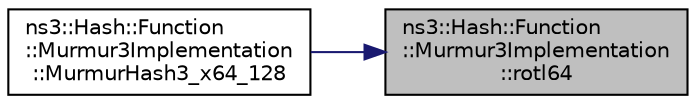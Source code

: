 digraph "ns3::Hash::Function::Murmur3Implementation::rotl64"
{
 // LATEX_PDF_SIZE
  edge [fontname="Helvetica",fontsize="10",labelfontname="Helvetica",labelfontsize="10"];
  node [fontname="Helvetica",fontsize="10",shape=record];
  rankdir="RL";
  Node1 [label="ns3::Hash::Function\l::Murmur3Implementation\l::rotl64",height=0.2,width=0.4,color="black", fillcolor="grey75", style="filled", fontcolor="black",tooltip="Barrel shift (rotate) left on 64 bits."];
  Node1 -> Node2 [dir="back",color="midnightblue",fontsize="10",style="solid",fontname="Helvetica"];
  Node2 [label="ns3::Hash::Function\l::Murmur3Implementation\l::MurmurHash3_x64_128",height=0.2,width=0.4,color="black", fillcolor="white", style="filled",URL="$group__hash__murmur3.html#ga6ac693e30c8a56b7bb4dc6d12bc6dfde",tooltip="Initial and incremental hash."];
}
